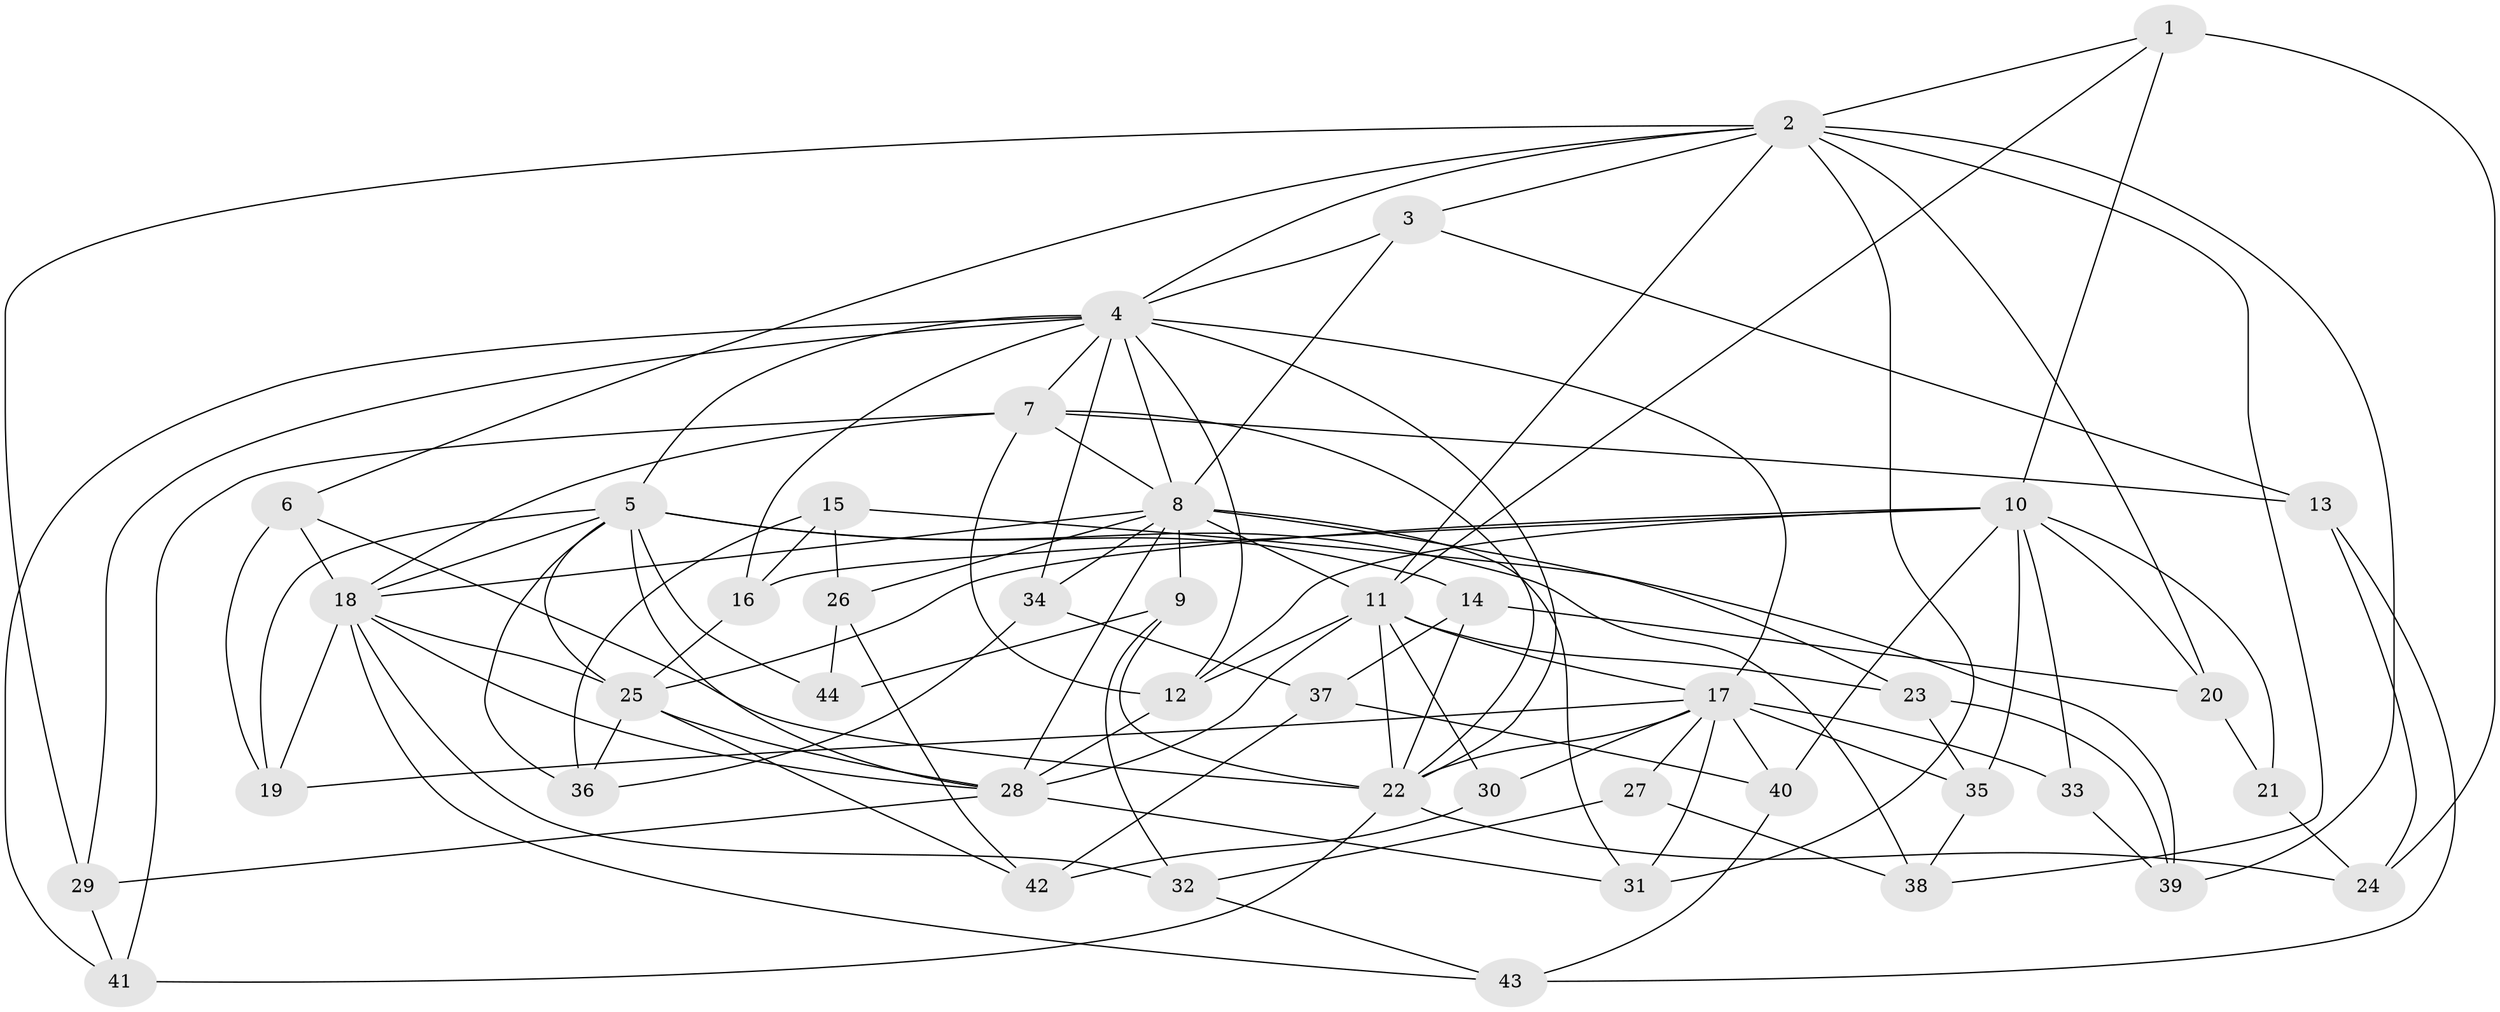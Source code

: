 // original degree distribution, {4: 1.0}
// Generated by graph-tools (version 1.1) at 2025/37/03/09/25 02:37:50]
// undirected, 44 vertices, 117 edges
graph export_dot {
graph [start="1"]
  node [color=gray90,style=filled];
  1;
  2;
  3;
  4;
  5;
  6;
  7;
  8;
  9;
  10;
  11;
  12;
  13;
  14;
  15;
  16;
  17;
  18;
  19;
  20;
  21;
  22;
  23;
  24;
  25;
  26;
  27;
  28;
  29;
  30;
  31;
  32;
  33;
  34;
  35;
  36;
  37;
  38;
  39;
  40;
  41;
  42;
  43;
  44;
  1 -- 2 [weight=1.0];
  1 -- 10 [weight=1.0];
  1 -- 11 [weight=1.0];
  1 -- 24 [weight=1.0];
  2 -- 3 [weight=1.0];
  2 -- 4 [weight=1.0];
  2 -- 6 [weight=1.0];
  2 -- 11 [weight=1.0];
  2 -- 20 [weight=1.0];
  2 -- 29 [weight=1.0];
  2 -- 31 [weight=1.0];
  2 -- 38 [weight=1.0];
  2 -- 39 [weight=1.0];
  3 -- 4 [weight=1.0];
  3 -- 8 [weight=1.0];
  3 -- 13 [weight=1.0];
  4 -- 5 [weight=1.0];
  4 -- 7 [weight=1.0];
  4 -- 8 [weight=1.0];
  4 -- 12 [weight=1.0];
  4 -- 16 [weight=1.0];
  4 -- 17 [weight=1.0];
  4 -- 22 [weight=1.0];
  4 -- 29 [weight=1.0];
  4 -- 34 [weight=1.0];
  4 -- 41 [weight=1.0];
  5 -- 14 [weight=1.0];
  5 -- 18 [weight=1.0];
  5 -- 19 [weight=1.0];
  5 -- 25 [weight=1.0];
  5 -- 28 [weight=1.0];
  5 -- 36 [weight=1.0];
  5 -- 38 [weight=1.0];
  5 -- 44 [weight=2.0];
  6 -- 18 [weight=1.0];
  6 -- 19 [weight=1.0];
  6 -- 22 [weight=1.0];
  7 -- 8 [weight=1.0];
  7 -- 12 [weight=1.0];
  7 -- 13 [weight=1.0];
  7 -- 18 [weight=1.0];
  7 -- 22 [weight=2.0];
  7 -- 41 [weight=1.0];
  8 -- 9 [weight=1.0];
  8 -- 11 [weight=2.0];
  8 -- 18 [weight=1.0];
  8 -- 26 [weight=1.0];
  8 -- 28 [weight=1.0];
  8 -- 31 [weight=1.0];
  8 -- 34 [weight=1.0];
  8 -- 39 [weight=1.0];
  9 -- 22 [weight=1.0];
  9 -- 32 [weight=1.0];
  9 -- 44 [weight=1.0];
  10 -- 12 [weight=2.0];
  10 -- 16 [weight=1.0];
  10 -- 20 [weight=1.0];
  10 -- 21 [weight=2.0];
  10 -- 25 [weight=2.0];
  10 -- 33 [weight=1.0];
  10 -- 35 [weight=1.0];
  10 -- 40 [weight=1.0];
  11 -- 12 [weight=1.0];
  11 -- 17 [weight=1.0];
  11 -- 22 [weight=1.0];
  11 -- 23 [weight=1.0];
  11 -- 28 [weight=2.0];
  11 -- 30 [weight=2.0];
  12 -- 28 [weight=1.0];
  13 -- 24 [weight=1.0];
  13 -- 43 [weight=1.0];
  14 -- 20 [weight=1.0];
  14 -- 22 [weight=1.0];
  14 -- 37 [weight=1.0];
  15 -- 16 [weight=1.0];
  15 -- 23 [weight=1.0];
  15 -- 26 [weight=1.0];
  15 -- 36 [weight=1.0];
  16 -- 25 [weight=1.0];
  17 -- 19 [weight=1.0];
  17 -- 22 [weight=1.0];
  17 -- 27 [weight=2.0];
  17 -- 30 [weight=1.0];
  17 -- 31 [weight=1.0];
  17 -- 33 [weight=2.0];
  17 -- 35 [weight=1.0];
  17 -- 40 [weight=1.0];
  18 -- 19 [weight=1.0];
  18 -- 25 [weight=1.0];
  18 -- 28 [weight=2.0];
  18 -- 32 [weight=1.0];
  18 -- 43 [weight=1.0];
  20 -- 21 [weight=1.0];
  21 -- 24 [weight=1.0];
  22 -- 24 [weight=1.0];
  22 -- 41 [weight=1.0];
  23 -- 35 [weight=1.0];
  23 -- 39 [weight=1.0];
  25 -- 28 [weight=1.0];
  25 -- 36 [weight=1.0];
  25 -- 42 [weight=1.0];
  26 -- 42 [weight=1.0];
  26 -- 44 [weight=1.0];
  27 -- 32 [weight=1.0];
  27 -- 38 [weight=1.0];
  28 -- 29 [weight=1.0];
  28 -- 31 [weight=1.0];
  29 -- 41 [weight=1.0];
  30 -- 42 [weight=1.0];
  32 -- 43 [weight=1.0];
  33 -- 39 [weight=1.0];
  34 -- 36 [weight=1.0];
  34 -- 37 [weight=1.0];
  35 -- 38 [weight=1.0];
  37 -- 40 [weight=1.0];
  37 -- 42 [weight=1.0];
  40 -- 43 [weight=1.0];
}
